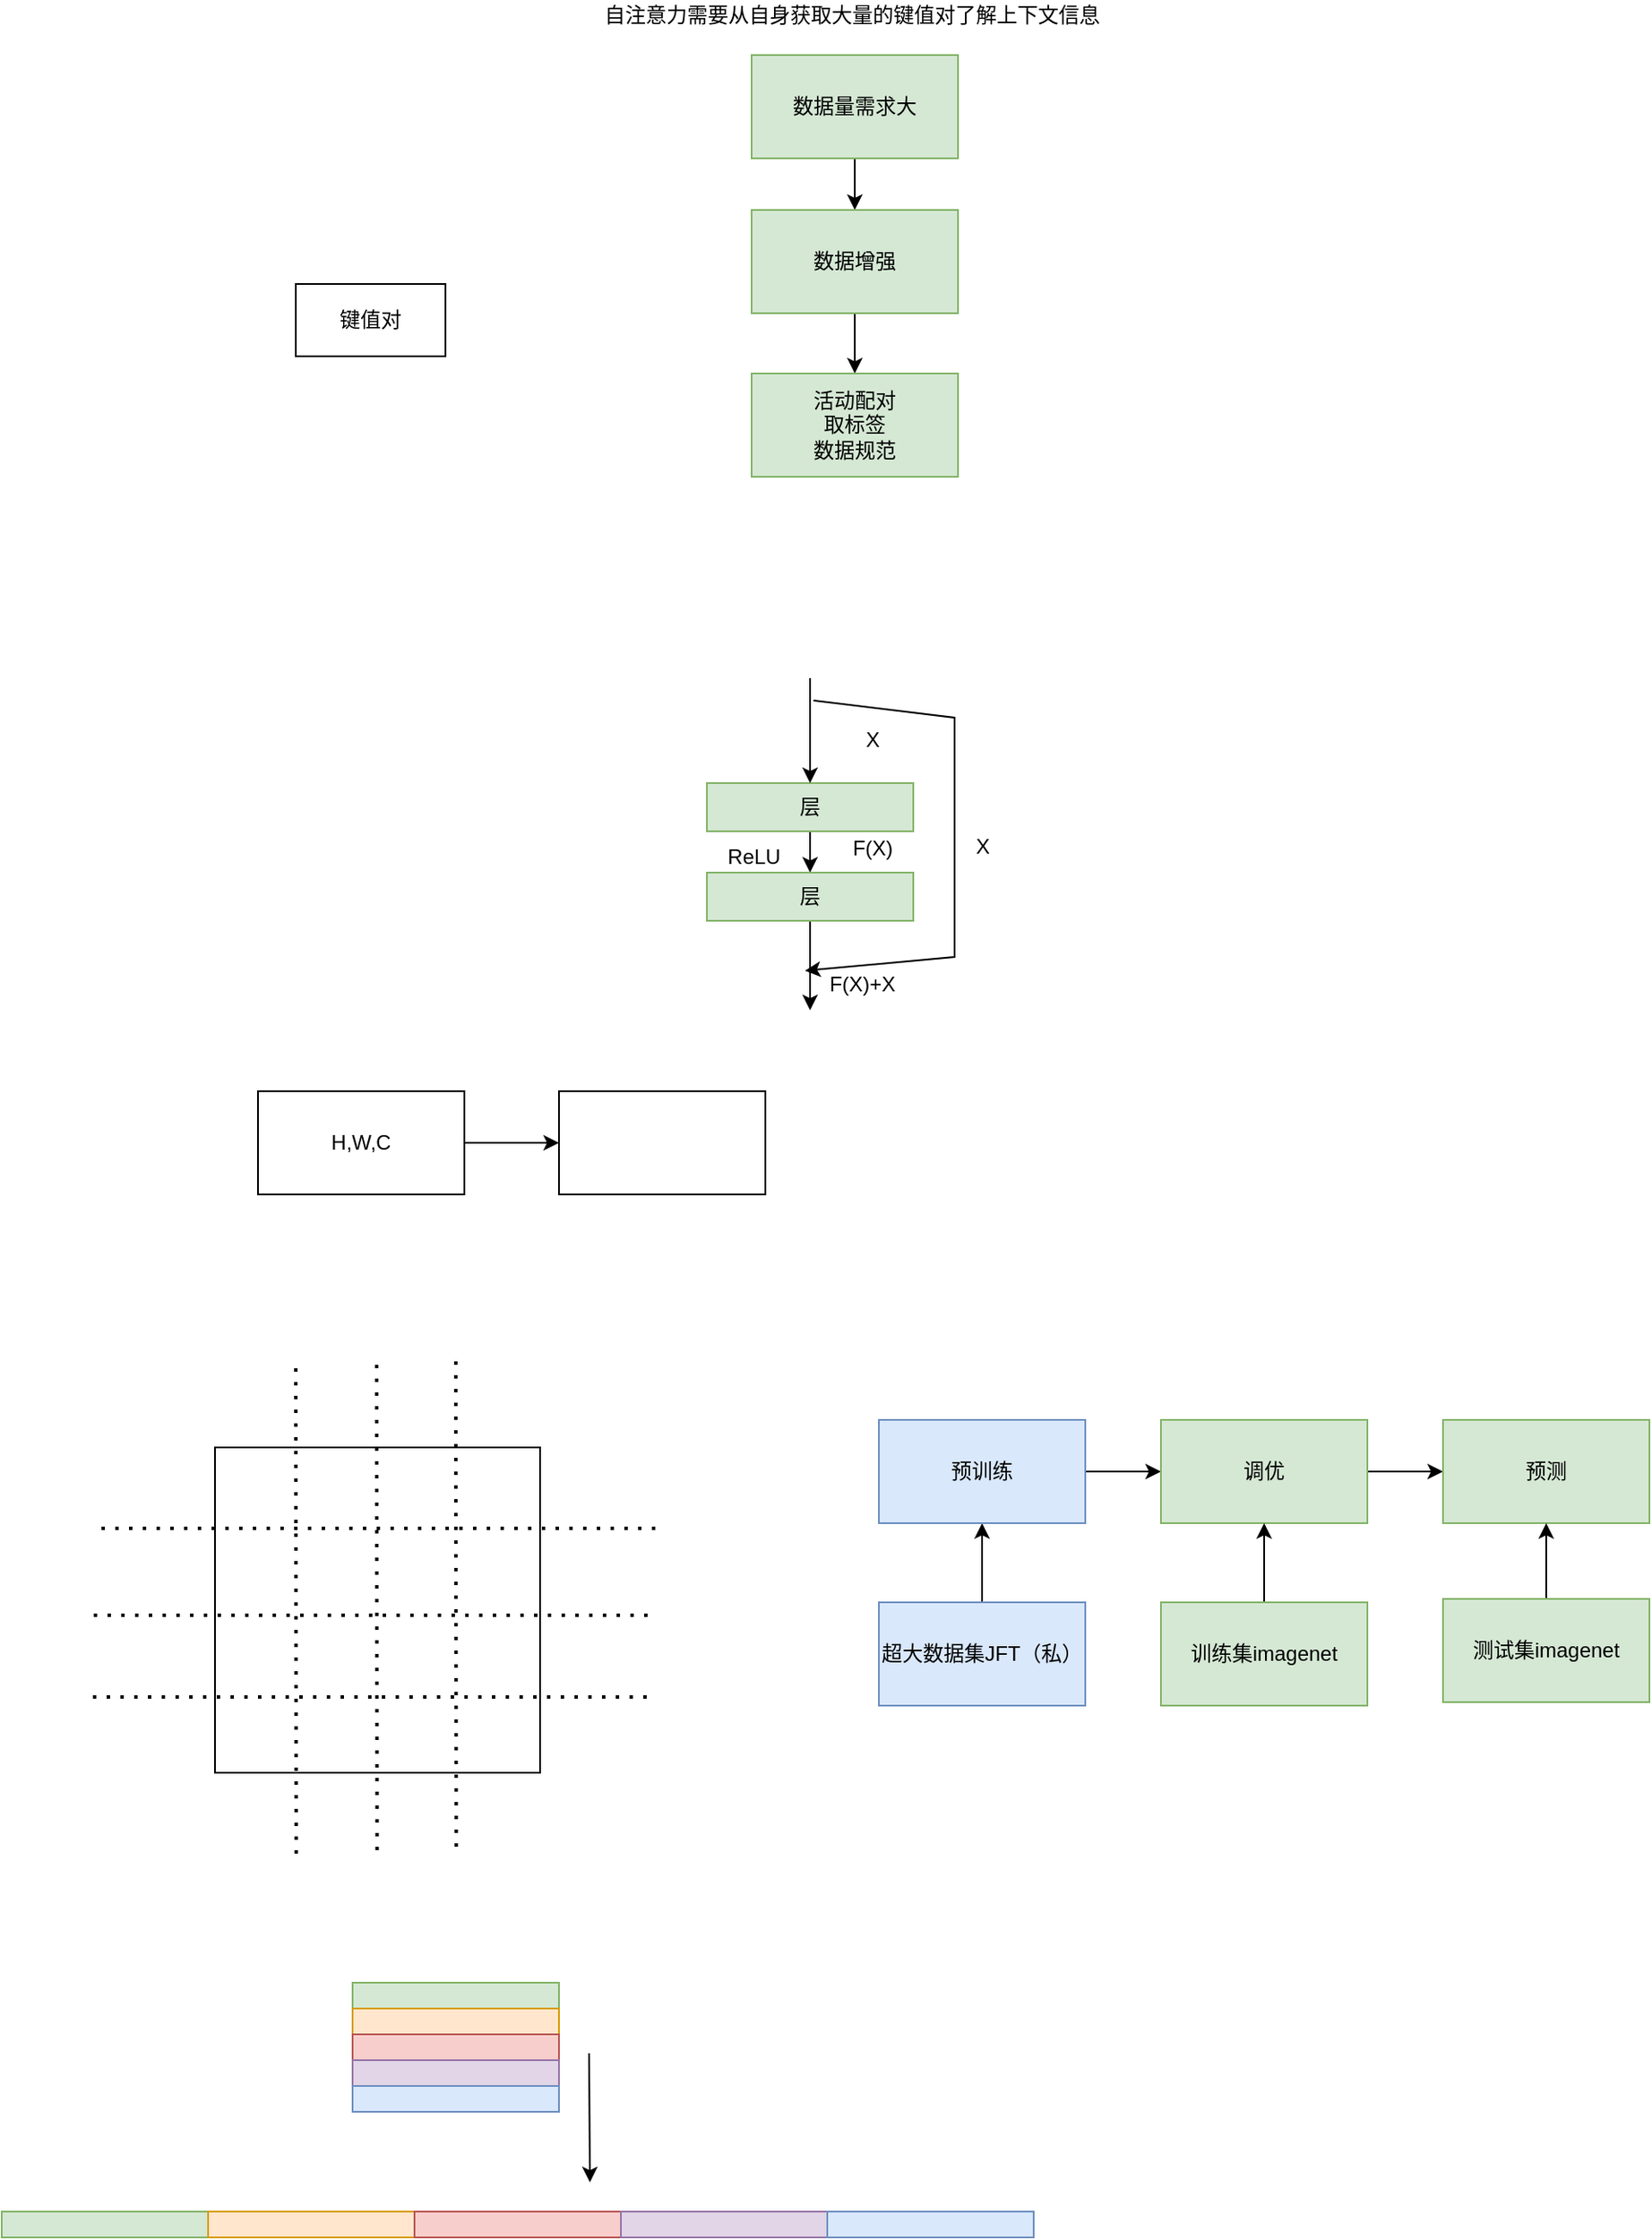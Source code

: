 <mxfile version="16.5.1" type="device"><diagram id="cfGbDCqK5R4VcfakAjat" name="第 1 页"><mxGraphModel dx="1038" dy="660" grid="0" gridSize="10" guides="1" tooltips="1" connect="1" arrows="1" fold="1" page="1" pageScale="1" pageWidth="1169" pageHeight="1654" math="0" shadow="0"><root><mxCell id="0"/><mxCell id="1" parent="0"/><mxCell id="c4yzT38Og_l5Po7AGgt7-9" value="" style="edgeStyle=orthogonalEdgeStyle;rounded=0;orthogonalLoop=1;jettySize=auto;html=1;" parent="1" source="c4yzT38Og_l5Po7AGgt7-1" target="c4yzT38Og_l5Po7AGgt7-8" edge="1"><mxGeometry relative="1" as="geometry"/></mxCell><mxCell id="c4yzT38Og_l5Po7AGgt7-1" value="数据量需求大" style="rounded=0;whiteSpace=wrap;html=1;fillColor=#d5e8d4;strokeColor=#82b366;" parent="1" vertex="1"><mxGeometry x="451" y="210" width="120" height="60" as="geometry"/></mxCell><mxCell id="c4yzT38Og_l5Po7AGgt7-7" value="键值对" style="rounded=0;whiteSpace=wrap;html=1;" parent="1" vertex="1"><mxGeometry x="186" y="343" width="87" height="42" as="geometry"/></mxCell><mxCell id="c4yzT38Og_l5Po7AGgt7-11" style="edgeStyle=orthogonalEdgeStyle;rounded=0;orthogonalLoop=1;jettySize=auto;html=1;exitX=0.5;exitY=1;exitDx=0;exitDy=0;entryX=0.5;entryY=0;entryDx=0;entryDy=0;" parent="1" source="c4yzT38Og_l5Po7AGgt7-8" target="c4yzT38Og_l5Po7AGgt7-10" edge="1"><mxGeometry relative="1" as="geometry"/></mxCell><mxCell id="c4yzT38Og_l5Po7AGgt7-8" value="数据增强" style="rounded=0;whiteSpace=wrap;html=1;fillColor=#d5e8d4;strokeColor=#82b366;" parent="1" vertex="1"><mxGeometry x="451" y="300" width="120" height="60" as="geometry"/></mxCell><mxCell id="c4yzT38Og_l5Po7AGgt7-10" value="活动配对&lt;br&gt;取标签&lt;br&gt;数据规范" style="rounded=0;whiteSpace=wrap;html=1;fillColor=#d5e8d4;strokeColor=#82b366;" parent="1" vertex="1"><mxGeometry x="451" y="395" width="120" height="60" as="geometry"/></mxCell><mxCell id="c4yzT38Og_l5Po7AGgt7-12" value="自注意力需要从自身获取大量的键值对了解上下文信息" style="text;html=1;align=center;verticalAlign=middle;resizable=0;points=[];autosize=1;strokeColor=none;fillColor=none;" parent="1" vertex="1"><mxGeometry x="360" y="178" width="298" height="18" as="geometry"/></mxCell><mxCell id="lfqGRkWq6ALQ8P3kDkle-6" style="edgeStyle=orthogonalEdgeStyle;rounded=0;orthogonalLoop=1;jettySize=auto;html=1;exitX=0.5;exitY=1;exitDx=0;exitDy=0;entryX=0.5;entryY=0;entryDx=0;entryDy=0;" parent="1" source="lfqGRkWq6ALQ8P3kDkle-1" target="lfqGRkWq6ALQ8P3kDkle-2" edge="1"><mxGeometry relative="1" as="geometry"/></mxCell><mxCell id="lfqGRkWq6ALQ8P3kDkle-1" value="层" style="rounded=0;whiteSpace=wrap;html=1;fillColor=#d5e8d4;strokeColor=#82b366;" parent="1" vertex="1"><mxGeometry x="425" y="633" width="120" height="28" as="geometry"/></mxCell><mxCell id="lfqGRkWq6ALQ8P3kDkle-7" style="edgeStyle=orthogonalEdgeStyle;rounded=0;orthogonalLoop=1;jettySize=auto;html=1;exitX=0.5;exitY=1;exitDx=0;exitDy=0;" parent="1" source="lfqGRkWq6ALQ8P3kDkle-2" edge="1"><mxGeometry relative="1" as="geometry"><mxPoint x="485" y="765.0" as="targetPoint"/></mxGeometry></mxCell><mxCell id="lfqGRkWq6ALQ8P3kDkle-2" value="层" style="rounded=0;whiteSpace=wrap;html=1;fillColor=#d5e8d4;strokeColor=#82b366;" parent="1" vertex="1"><mxGeometry x="425" y="685" width="120" height="28" as="geometry"/></mxCell><mxCell id="lfqGRkWq6ALQ8P3kDkle-3" value="" style="endArrow=classic;html=1;rounded=0;entryX=0.5;entryY=0;entryDx=0;entryDy=0;" parent="1" target="lfqGRkWq6ALQ8P3kDkle-1" edge="1"><mxGeometry width="50" height="50" relative="1" as="geometry"><mxPoint x="485" y="572" as="sourcePoint"/><mxPoint x="440" y="496" as="targetPoint"/></mxGeometry></mxCell><mxCell id="lfqGRkWq6ALQ8P3kDkle-5" value="X" style="text;html=1;align=center;verticalAlign=middle;resizable=0;points=[];autosize=1;strokeColor=none;fillColor=none;" parent="1" vertex="1"><mxGeometry x="511.5" y="599" width="18" height="18" as="geometry"/></mxCell><mxCell id="lfqGRkWq6ALQ8P3kDkle-8" value="F(X)" style="text;html=1;align=center;verticalAlign=middle;resizable=0;points=[];autosize=1;strokeColor=none;fillColor=none;" parent="1" vertex="1"><mxGeometry x="504" y="662" width="33" height="18" as="geometry"/></mxCell><mxCell id="lfqGRkWq6ALQ8P3kDkle-9" value="" style="endArrow=classic;html=1;rounded=0;" parent="1" edge="1"><mxGeometry width="50" height="50" relative="1" as="geometry"><mxPoint x="487" y="585" as="sourcePoint"/><mxPoint x="482" y="742" as="targetPoint"/><Array as="points"><mxPoint x="569" y="595"/><mxPoint x="569" y="734"/></Array></mxGeometry></mxCell><mxCell id="lfqGRkWq6ALQ8P3kDkle-10" value="ReLU" style="text;html=1;align=center;verticalAlign=middle;resizable=0;points=[];autosize=1;strokeColor=none;fillColor=none;" parent="1" vertex="1"><mxGeometry x="432" y="667" width="40" height="18" as="geometry"/></mxCell><mxCell id="lfqGRkWq6ALQ8P3kDkle-11" value="F(X)+X" style="text;html=1;align=center;verticalAlign=middle;resizable=0;points=[];autosize=1;strokeColor=none;fillColor=none;" parent="1" vertex="1"><mxGeometry x="491" y="741" width="48" height="18" as="geometry"/></mxCell><mxCell id="lfqGRkWq6ALQ8P3kDkle-12" value="X" style="text;html=1;align=center;verticalAlign=middle;resizable=0;points=[];autosize=1;strokeColor=none;fillColor=none;" parent="1" vertex="1"><mxGeometry x="576" y="661" width="18" height="18" as="geometry"/></mxCell><mxCell id="lfqGRkWq6ALQ8P3kDkle-15" style="edgeStyle=orthogonalEdgeStyle;rounded=0;orthogonalLoop=1;jettySize=auto;html=1;exitX=1;exitY=0.5;exitDx=0;exitDy=0;entryX=0;entryY=0.5;entryDx=0;entryDy=0;" parent="1" source="lfqGRkWq6ALQ8P3kDkle-13" target="lfqGRkWq6ALQ8P3kDkle-14" edge="1"><mxGeometry relative="1" as="geometry"/></mxCell><mxCell id="lfqGRkWq6ALQ8P3kDkle-13" value="H,W,C" style="rounded=0;whiteSpace=wrap;html=1;" parent="1" vertex="1"><mxGeometry x="164" y="812" width="120" height="60" as="geometry"/></mxCell><mxCell id="lfqGRkWq6ALQ8P3kDkle-14" value="" style="rounded=0;whiteSpace=wrap;html=1;" parent="1" vertex="1"><mxGeometry x="339" y="812" width="120" height="60" as="geometry"/></mxCell><mxCell id="zyg6S8xfWwUs1DtEy5mn-1" value="" style="whiteSpace=wrap;html=1;aspect=fixed;" parent="1" vertex="1"><mxGeometry x="139" y="1019" width="189" height="189" as="geometry"/></mxCell><mxCell id="zyg6S8xfWwUs1DtEy5mn-2" value="" style="endArrow=none;dashed=1;html=1;dashPattern=1 3;strokeWidth=2;rounded=0;" parent="1" edge="1"><mxGeometry width="50" height="50" relative="1" as="geometry"><mxPoint x="73" y="1066" as="sourcePoint"/><mxPoint x="396" y="1066" as="targetPoint"/></mxGeometry></mxCell><mxCell id="zyg6S8xfWwUs1DtEy5mn-3" value="" style="endArrow=none;dashed=1;html=1;dashPattern=1 3;strokeWidth=2;rounded=0;" parent="1" edge="1"><mxGeometry width="50" height="50" relative="1" as="geometry"><mxPoint x="68" y="1164" as="sourcePoint"/><mxPoint x="391" y="1164" as="targetPoint"/></mxGeometry></mxCell><mxCell id="zyg6S8xfWwUs1DtEy5mn-4" value="" style="endArrow=none;dashed=1;html=1;dashPattern=1 3;strokeWidth=2;rounded=0;" parent="1" edge="1"><mxGeometry width="50" height="50" relative="1" as="geometry"><mxPoint x="68.5" y="1116.5" as="sourcePoint"/><mxPoint x="391.5" y="1116.5" as="targetPoint"/></mxGeometry></mxCell><mxCell id="zyg6S8xfWwUs1DtEy5mn-5" value="" style="endArrow=none;dashed=1;html=1;dashPattern=1 3;strokeWidth=2;rounded=0;" parent="1" edge="1"><mxGeometry width="50" height="50" relative="1" as="geometry"><mxPoint x="279" y="969" as="sourcePoint"/><mxPoint x="279.25" y="1252" as="targetPoint"/></mxGeometry></mxCell><mxCell id="zyg6S8xfWwUs1DtEy5mn-6" value="" style="endArrow=none;dashed=1;html=1;dashPattern=1 3;strokeWidth=2;rounded=0;" parent="1" edge="1"><mxGeometry width="50" height="50" relative="1" as="geometry"><mxPoint x="186" y="973" as="sourcePoint"/><mxPoint x="186.25" y="1256" as="targetPoint"/></mxGeometry></mxCell><mxCell id="zyg6S8xfWwUs1DtEy5mn-7" value="" style="endArrow=none;dashed=1;html=1;dashPattern=1 3;strokeWidth=2;rounded=0;" parent="1" edge="1"><mxGeometry width="50" height="50" relative="1" as="geometry"><mxPoint x="233" y="971" as="sourcePoint"/><mxPoint x="233.25" y="1254" as="targetPoint"/></mxGeometry></mxCell><mxCell id="zyg6S8xfWwUs1DtEy5mn-8" value="" style="rounded=0;whiteSpace=wrap;html=1;fillColor=#d5e8d4;strokeColor=#82b366;" parent="1" vertex="1"><mxGeometry x="219" y="1330" width="120" height="15" as="geometry"/></mxCell><mxCell id="zyg6S8xfWwUs1DtEy5mn-11" value="" style="rounded=0;whiteSpace=wrap;html=1;fillColor=#ffe6cc;strokeColor=#d79b00;" parent="1" vertex="1"><mxGeometry x="219" y="1345" width="120" height="15" as="geometry"/></mxCell><mxCell id="zyg6S8xfWwUs1DtEy5mn-12" value="" style="rounded=0;whiteSpace=wrap;html=1;fillColor=#f8cecc;strokeColor=#b85450;" parent="1" vertex="1"><mxGeometry x="219" y="1360" width="120" height="15" as="geometry"/></mxCell><mxCell id="zyg6S8xfWwUs1DtEy5mn-13" value="" style="rounded=0;whiteSpace=wrap;html=1;fillColor=#e1d5e7;strokeColor=#9673a6;" parent="1" vertex="1"><mxGeometry x="219" y="1375" width="120" height="15" as="geometry"/></mxCell><mxCell id="zyg6S8xfWwUs1DtEy5mn-14" value="" style="rounded=0;whiteSpace=wrap;html=1;fillColor=#dae8fc;strokeColor=#6c8ebf;" parent="1" vertex="1"><mxGeometry x="219" y="1390" width="120" height="15" as="geometry"/></mxCell><mxCell id="zyg6S8xfWwUs1DtEy5mn-15" value="" style="endArrow=classic;html=1;rounded=0;" parent="1" edge="1"><mxGeometry width="50" height="50" relative="1" as="geometry"><mxPoint x="356.5" y="1371" as="sourcePoint"/><mxPoint x="357" y="1446" as="targetPoint"/></mxGeometry></mxCell><mxCell id="zyg6S8xfWwUs1DtEy5mn-16" value="" style="rounded=0;whiteSpace=wrap;html=1;fillColor=#d5e8d4;strokeColor=#82b366;" parent="1" vertex="1"><mxGeometry x="15" y="1463" width="120" height="15" as="geometry"/></mxCell><mxCell id="zyg6S8xfWwUs1DtEy5mn-17" value="" style="rounded=0;whiteSpace=wrap;html=1;fillColor=#ffe6cc;strokeColor=#d79b00;" parent="1" vertex="1"><mxGeometry x="135" y="1463" width="120" height="15" as="geometry"/></mxCell><mxCell id="zyg6S8xfWwUs1DtEy5mn-18" value="" style="rounded=0;whiteSpace=wrap;html=1;fillColor=#f8cecc;strokeColor=#b85450;" parent="1" vertex="1"><mxGeometry x="255" y="1463" width="120" height="15" as="geometry"/></mxCell><mxCell id="zyg6S8xfWwUs1DtEy5mn-19" value="" style="rounded=0;whiteSpace=wrap;html=1;fillColor=#e1d5e7;strokeColor=#9673a6;" parent="1" vertex="1"><mxGeometry x="375" y="1463" width="120" height="15" as="geometry"/></mxCell><mxCell id="zyg6S8xfWwUs1DtEy5mn-20" value="" style="rounded=0;whiteSpace=wrap;html=1;fillColor=#dae8fc;strokeColor=#6c8ebf;" parent="1" vertex="1"><mxGeometry x="495" y="1463" width="120" height="15" as="geometry"/></mxCell><mxCell id="YUT5IamREPLQKkOtFGYj-6" style="edgeStyle=orthogonalEdgeStyle;rounded=0;orthogonalLoop=1;jettySize=auto;html=1;entryX=0.5;entryY=1;entryDx=0;entryDy=0;" edge="1" parent="1" source="YUT5IamREPLQKkOtFGYj-1" target="YUT5IamREPLQKkOtFGYj-3"><mxGeometry relative="1" as="geometry"/></mxCell><mxCell id="YUT5IamREPLQKkOtFGYj-1" value="超大数据集JFT（私）" style="rounded=0;whiteSpace=wrap;html=1;fillColor=#dae8fc;strokeColor=#6c8ebf;" vertex="1" parent="1"><mxGeometry x="525" y="1109" width="120" height="60" as="geometry"/></mxCell><mxCell id="YUT5IamREPLQKkOtFGYj-5" style="edgeStyle=orthogonalEdgeStyle;rounded=0;orthogonalLoop=1;jettySize=auto;html=1;exitX=1;exitY=0.5;exitDx=0;exitDy=0;entryX=0;entryY=0.5;entryDx=0;entryDy=0;" edge="1" parent="1" source="YUT5IamREPLQKkOtFGYj-3" target="YUT5IamREPLQKkOtFGYj-4"><mxGeometry relative="1" as="geometry"/></mxCell><mxCell id="YUT5IamREPLQKkOtFGYj-3" value="预训练" style="rounded=0;whiteSpace=wrap;html=1;fillColor=#dae8fc;strokeColor=#6c8ebf;" vertex="1" parent="1"><mxGeometry x="525" y="1003" width="120" height="60" as="geometry"/></mxCell><mxCell id="YUT5IamREPLQKkOtFGYj-12" style="edgeStyle=orthogonalEdgeStyle;rounded=0;orthogonalLoop=1;jettySize=auto;html=1;exitX=1;exitY=0.5;exitDx=0;exitDy=0;entryX=0;entryY=0.5;entryDx=0;entryDy=0;" edge="1" parent="1" source="YUT5IamREPLQKkOtFGYj-4" target="YUT5IamREPLQKkOtFGYj-8"><mxGeometry relative="1" as="geometry"/></mxCell><mxCell id="YUT5IamREPLQKkOtFGYj-4" value="调优" style="rounded=0;whiteSpace=wrap;html=1;fillColor=#d5e8d4;strokeColor=#82b366;" vertex="1" parent="1"><mxGeometry x="689" y="1003" width="120" height="60" as="geometry"/></mxCell><mxCell id="YUT5IamREPLQKkOtFGYj-8" value="预测" style="rounded=0;whiteSpace=wrap;html=1;fillColor=#d5e8d4;strokeColor=#82b366;" vertex="1" parent="1"><mxGeometry x="853" y="1003" width="120" height="60" as="geometry"/></mxCell><mxCell id="YUT5IamREPLQKkOtFGYj-13" style="edgeStyle=orthogonalEdgeStyle;rounded=0;orthogonalLoop=1;jettySize=auto;html=1;exitX=0.5;exitY=0;exitDx=0;exitDy=0;entryX=0.5;entryY=1;entryDx=0;entryDy=0;" edge="1" parent="1" source="YUT5IamREPLQKkOtFGYj-10" target="YUT5IamREPLQKkOtFGYj-4"><mxGeometry relative="1" as="geometry"/></mxCell><mxCell id="YUT5IamREPLQKkOtFGYj-10" value="训练集imagenet" style="rounded=0;whiteSpace=wrap;html=1;fillColor=#d5e8d4;strokeColor=#82b366;" vertex="1" parent="1"><mxGeometry x="689" y="1109" width="120" height="60" as="geometry"/></mxCell><mxCell id="YUT5IamREPLQKkOtFGYj-15" style="edgeStyle=orthogonalEdgeStyle;rounded=0;orthogonalLoop=1;jettySize=auto;html=1;exitX=0.5;exitY=0;exitDx=0;exitDy=0;entryX=0.5;entryY=1;entryDx=0;entryDy=0;" edge="1" parent="1" source="YUT5IamREPLQKkOtFGYj-14" target="YUT5IamREPLQKkOtFGYj-8"><mxGeometry relative="1" as="geometry"/></mxCell><mxCell id="YUT5IamREPLQKkOtFGYj-14" value="测试集imagenet" style="rounded=0;whiteSpace=wrap;html=1;fillColor=#d5e8d4;strokeColor=#82b366;" vertex="1" parent="1"><mxGeometry x="853" y="1107" width="120" height="60" as="geometry"/></mxCell></root></mxGraphModel></diagram></mxfile>